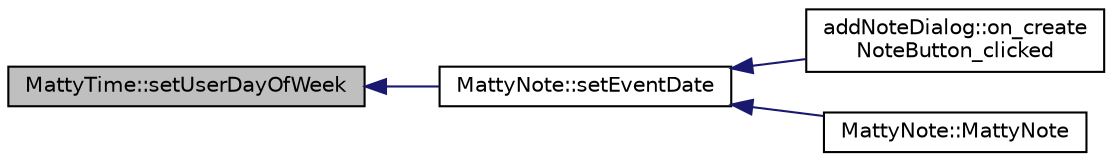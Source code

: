 digraph "MattyTime::setUserDayOfWeek"
{
  edge [fontname="Helvetica",fontsize="10",labelfontname="Helvetica",labelfontsize="10"];
  node [fontname="Helvetica",fontsize="10",shape=record];
  rankdir="LR";
  Node63 [label="MattyTime::setUserDayOfWeek",height=0.2,width=0.4,color="black", fillcolor="grey75", style="filled", fontcolor="black"];
  Node63 -> Node64 [dir="back",color="midnightblue",fontsize="10",style="solid",fontname="Helvetica"];
  Node64 [label="MattyNote::setEventDate",height=0.2,width=0.4,color="black", fillcolor="white", style="filled",URL="$classMattyNote.html#a70676b1ab215b873c9451a82cc417684"];
  Node64 -> Node65 [dir="back",color="midnightblue",fontsize="10",style="solid",fontname="Helvetica"];
  Node65 [label="addNoteDialog::on_create\lNoteButton_clicked",height=0.2,width=0.4,color="black", fillcolor="white", style="filled",URL="$classaddNoteDialog.html#a67b28dc05851888a45774eb240d6e43d"];
  Node64 -> Node66 [dir="back",color="midnightblue",fontsize="10",style="solid",fontname="Helvetica"];
  Node66 [label="MattyNote::MattyNote",height=0.2,width=0.4,color="black", fillcolor="white", style="filled",URL="$classMattyNote.html#a101e9c2475ee2567dfa2e168b543806f"];
}
